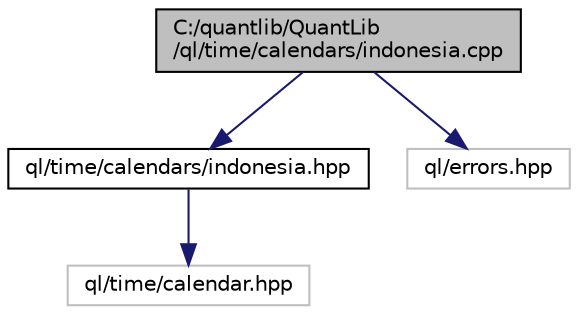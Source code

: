 digraph "C:/quantlib/QuantLib/ql/time/calendars/indonesia.cpp"
{
  edge [fontname="Helvetica",fontsize="10",labelfontname="Helvetica",labelfontsize="10"];
  node [fontname="Helvetica",fontsize="10",shape=record];
  Node1 [label="C:/quantlib/QuantLib\l/ql/time/calendars/indonesia.cpp",height=0.2,width=0.4,color="black", fillcolor="grey75", style="filled", fontcolor="black"];
  Node1 -> Node2 [color="midnightblue",fontsize="10",style="solid",fontname="Helvetica"];
  Node2 [label="ql/time/calendars/indonesia.hpp",height=0.2,width=0.4,color="black", fillcolor="white", style="filled",URL="$indonesia_8hpp.html",tooltip="Indonesian calendars. "];
  Node2 -> Node3 [color="midnightblue",fontsize="10",style="solid",fontname="Helvetica"];
  Node3 [label="ql/time/calendar.hpp",height=0.2,width=0.4,color="grey75", fillcolor="white", style="filled"];
  Node1 -> Node4 [color="midnightblue",fontsize="10",style="solid",fontname="Helvetica"];
  Node4 [label="ql/errors.hpp",height=0.2,width=0.4,color="grey75", fillcolor="white", style="filled"];
}
